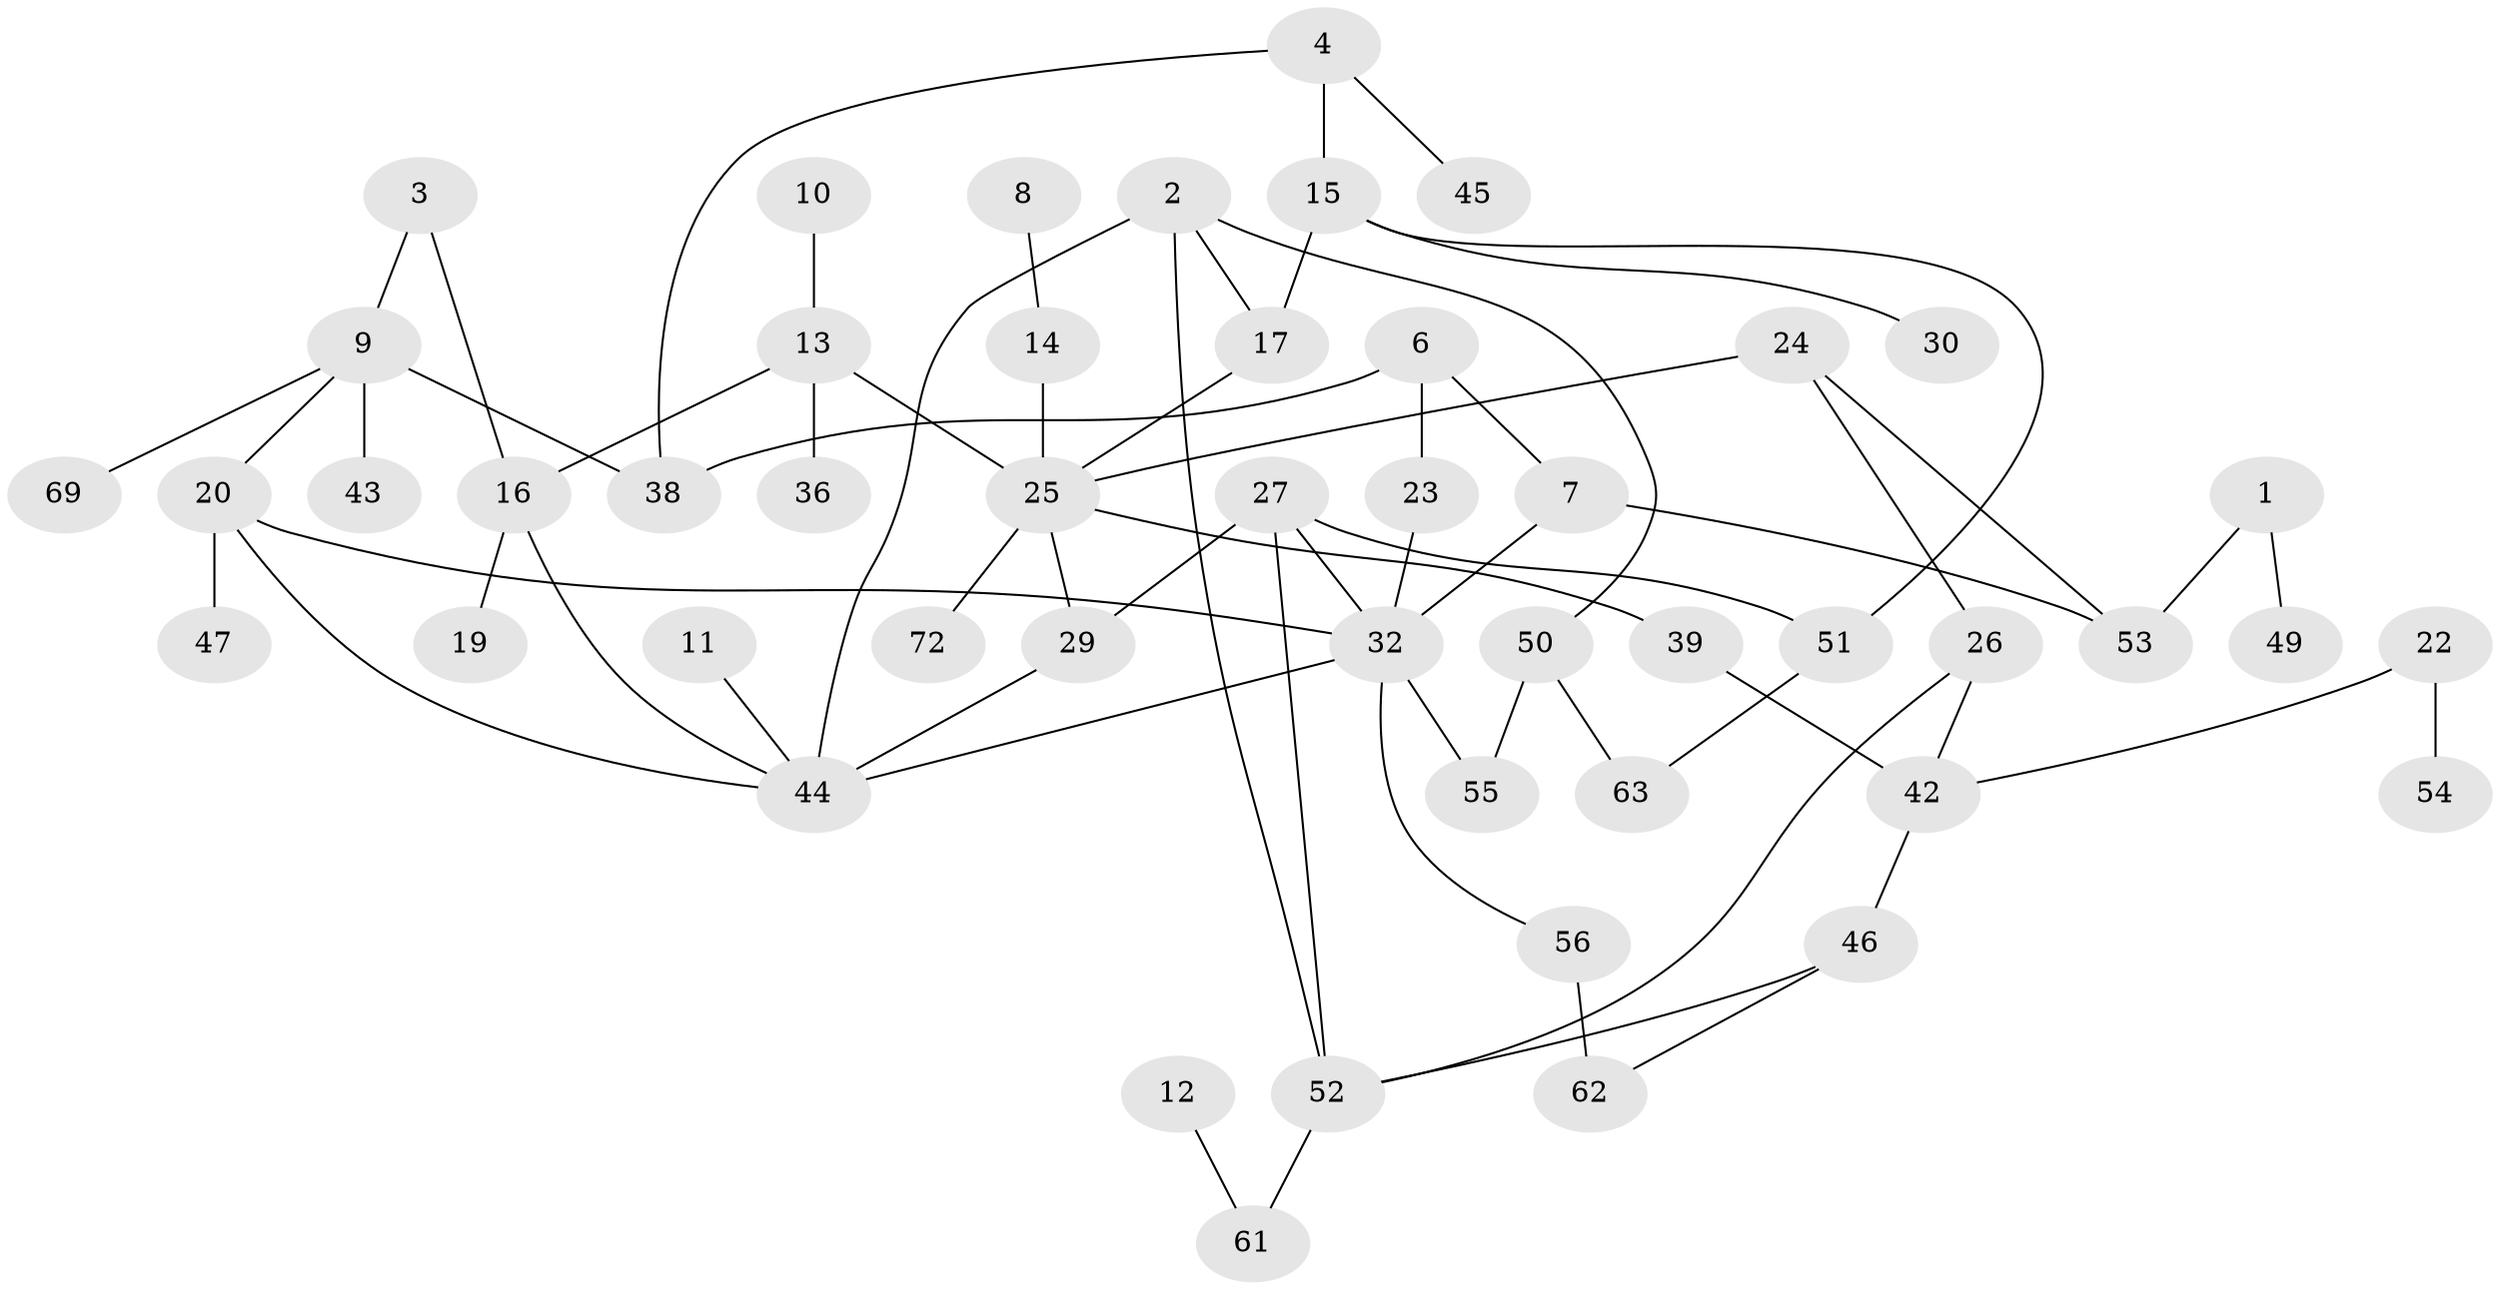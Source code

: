 // original degree distribution, {2: 0.2876712328767123, 3: 0.21232876712328766, 4: 0.07534246575342465, 0: 0.136986301369863, 1: 0.2534246575342466, 7: 0.00684931506849315, 5: 0.02054794520547945, 6: 0.00684931506849315}
// Generated by graph-tools (version 1.1) at 2025/33/03/09/25 02:33:58]
// undirected, 49 vertices, 65 edges
graph export_dot {
graph [start="1"]
  node [color=gray90,style=filled];
  1;
  2;
  3;
  4;
  6;
  7;
  8;
  9;
  10;
  11;
  12;
  13;
  14;
  15;
  16;
  17;
  19;
  20;
  22;
  23;
  24;
  25;
  26;
  27;
  29;
  30;
  32;
  36;
  38;
  39;
  42;
  43;
  44;
  45;
  46;
  47;
  49;
  50;
  51;
  52;
  53;
  54;
  55;
  56;
  61;
  62;
  63;
  69;
  72;
  1 -- 49 [weight=1.0];
  1 -- 53 [weight=1.0];
  2 -- 17 [weight=1.0];
  2 -- 44 [weight=1.0];
  2 -- 50 [weight=1.0];
  2 -- 52 [weight=1.0];
  3 -- 9 [weight=1.0];
  3 -- 16 [weight=1.0];
  4 -- 15 [weight=2.0];
  4 -- 38 [weight=2.0];
  4 -- 45 [weight=1.0];
  6 -- 7 [weight=1.0];
  6 -- 23 [weight=1.0];
  6 -- 38 [weight=1.0];
  7 -- 32 [weight=2.0];
  7 -- 53 [weight=1.0];
  8 -- 14 [weight=1.0];
  9 -- 20 [weight=1.0];
  9 -- 38 [weight=1.0];
  9 -- 43 [weight=1.0];
  9 -- 69 [weight=1.0];
  10 -- 13 [weight=1.0];
  11 -- 44 [weight=1.0];
  12 -- 61 [weight=1.0];
  13 -- 16 [weight=1.0];
  13 -- 25 [weight=1.0];
  13 -- 36 [weight=1.0];
  14 -- 25 [weight=1.0];
  15 -- 17 [weight=1.0];
  15 -- 30 [weight=1.0];
  15 -- 51 [weight=1.0];
  16 -- 19 [weight=1.0];
  16 -- 44 [weight=1.0];
  17 -- 25 [weight=1.0];
  20 -- 32 [weight=1.0];
  20 -- 44 [weight=1.0];
  20 -- 47 [weight=1.0];
  22 -- 42 [weight=1.0];
  22 -- 54 [weight=1.0];
  23 -- 32 [weight=1.0];
  24 -- 25 [weight=1.0];
  24 -- 26 [weight=1.0];
  24 -- 53 [weight=1.0];
  25 -- 29 [weight=1.0];
  25 -- 39 [weight=1.0];
  25 -- 72 [weight=2.0];
  26 -- 42 [weight=1.0];
  26 -- 52 [weight=1.0];
  27 -- 29 [weight=1.0];
  27 -- 32 [weight=1.0];
  27 -- 51 [weight=1.0];
  27 -- 52 [weight=1.0];
  29 -- 44 [weight=1.0];
  32 -- 44 [weight=2.0];
  32 -- 55 [weight=1.0];
  32 -- 56 [weight=1.0];
  39 -- 42 [weight=1.0];
  42 -- 46 [weight=1.0];
  46 -- 52 [weight=1.0];
  46 -- 62 [weight=1.0];
  50 -- 55 [weight=1.0];
  50 -- 63 [weight=2.0];
  51 -- 63 [weight=1.0];
  52 -- 61 [weight=1.0];
  56 -- 62 [weight=1.0];
}
